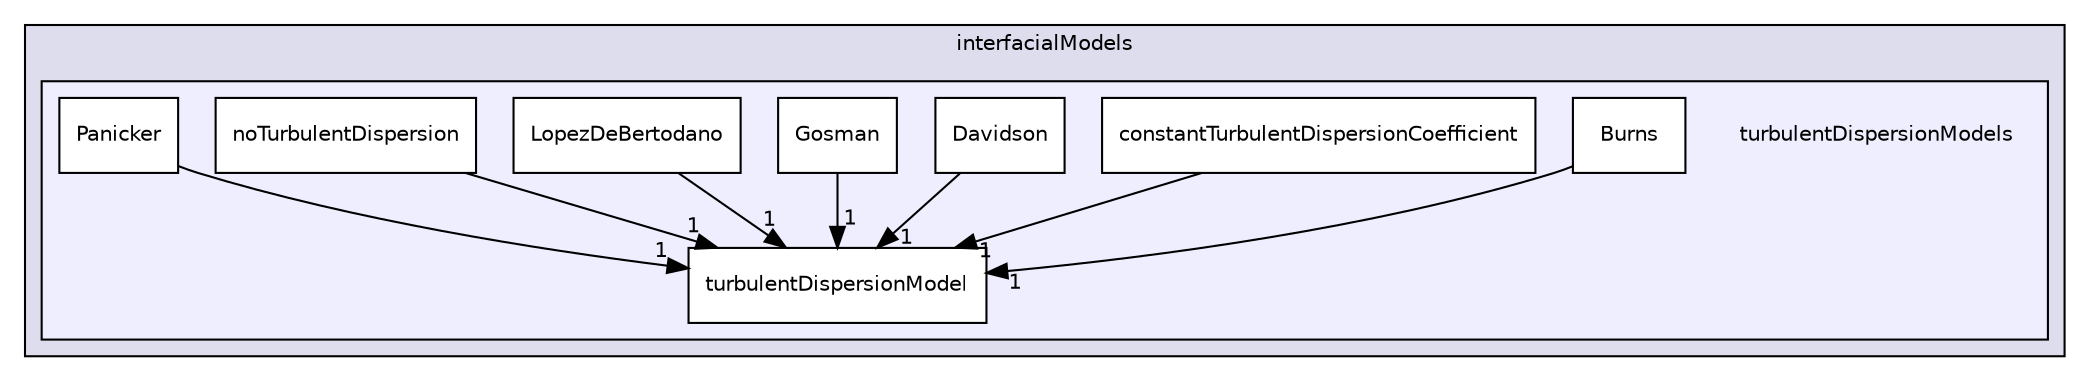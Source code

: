 digraph "turbulentDispersionModels" {
  bgcolor=transparent;
  compound=true
  node [ fontsize="10", fontname="Helvetica"];
  edge [ labelfontsize="10", labelfontname="Helvetica"];
  subgraph clusterdir_a67881d67603c1140e6c8a3150cfe24f {
    graph [ bgcolor="#ddddee", pencolor="black", label="interfacialModels" fontname="Helvetica", fontsize="10", URL="dir_a67881d67603c1140e6c8a3150cfe24f.html"]
  subgraph clusterdir_803c9c865cf35b2b0de750dcf8ea2ee7 {
    graph [ bgcolor="#eeeeff", pencolor="black", label="" URL="dir_803c9c865cf35b2b0de750dcf8ea2ee7.html"];
    dir_803c9c865cf35b2b0de750dcf8ea2ee7 [shape=plaintext label="turbulentDispersionModels"];
    dir_e7d70fb5017dd0bd403216282f581210 [shape=box label="Burns" color="black" fillcolor="white" style="filled" URL="dir_e7d70fb5017dd0bd403216282f581210.html"];
    dir_b39c81fc06480394866a2502720e718d [shape=box label="constantTurbulentDispersionCoefficient" color="black" fillcolor="white" style="filled" URL="dir_b39c81fc06480394866a2502720e718d.html"];
    dir_c80056ea7bcc8bf463be6fd8305ef65d [shape=box label="Davidson" color="black" fillcolor="white" style="filled" URL="dir_c80056ea7bcc8bf463be6fd8305ef65d.html"];
    dir_77cf6923a73b903bfa8192ae2798eac7 [shape=box label="Gosman" color="black" fillcolor="white" style="filled" URL="dir_77cf6923a73b903bfa8192ae2798eac7.html"];
    dir_ad697d0d4d1784a115bfc683113a3705 [shape=box label="LopezDeBertodano" color="black" fillcolor="white" style="filled" URL="dir_ad697d0d4d1784a115bfc683113a3705.html"];
    dir_dfeaf0546b7d40148166e4f171c58e43 [shape=box label="noTurbulentDispersion" color="black" fillcolor="white" style="filled" URL="dir_dfeaf0546b7d40148166e4f171c58e43.html"];
    dir_73656d5955a1872d60406a36c7f4d82a [shape=box label="Panicker" color="black" fillcolor="white" style="filled" URL="dir_73656d5955a1872d60406a36c7f4d82a.html"];
    dir_ab5023e16891c23a40e79f4d9e463777 [shape=box label="turbulentDispersionModel" color="black" fillcolor="white" style="filled" URL="dir_ab5023e16891c23a40e79f4d9e463777.html"];
  }
  }
  dir_77cf6923a73b903bfa8192ae2798eac7->dir_ab5023e16891c23a40e79f4d9e463777 [headlabel="1", labeldistance=1.5 headhref="dir_000100_000149.html"];
  dir_c80056ea7bcc8bf463be6fd8305ef65d->dir_ab5023e16891c23a40e79f4d9e463777 [headlabel="1", labeldistance=1.5 headhref="dir_000064_000149.html"];
  dir_b39c81fc06480394866a2502720e718d->dir_ab5023e16891c23a40e79f4d9e463777 [headlabel="1", labeldistance=1.5 headhref="dir_000053_000149.html"];
  dir_e7d70fb5017dd0bd403216282f581210->dir_ab5023e16891c23a40e79f4d9e463777 [headlabel="1", labeldistance=1.5 headhref="dir_000037_000149.html"];
  dir_dfeaf0546b7d40148166e4f171c58e43->dir_ab5023e16891c23a40e79f4d9e463777 [headlabel="1", labeldistance=1.5 headhref="dir_000168_000149.html"];
  dir_73656d5955a1872d60406a36c7f4d82a->dir_ab5023e16891c23a40e79f4d9e463777 [headlabel="1", labeldistance=1.5 headhref="dir_000175_000149.html"];
  dir_ad697d0d4d1784a115bfc683113a3705->dir_ab5023e16891c23a40e79f4d9e463777 [headlabel="1", labeldistance=1.5 headhref="dir_000124_000149.html"];
}
